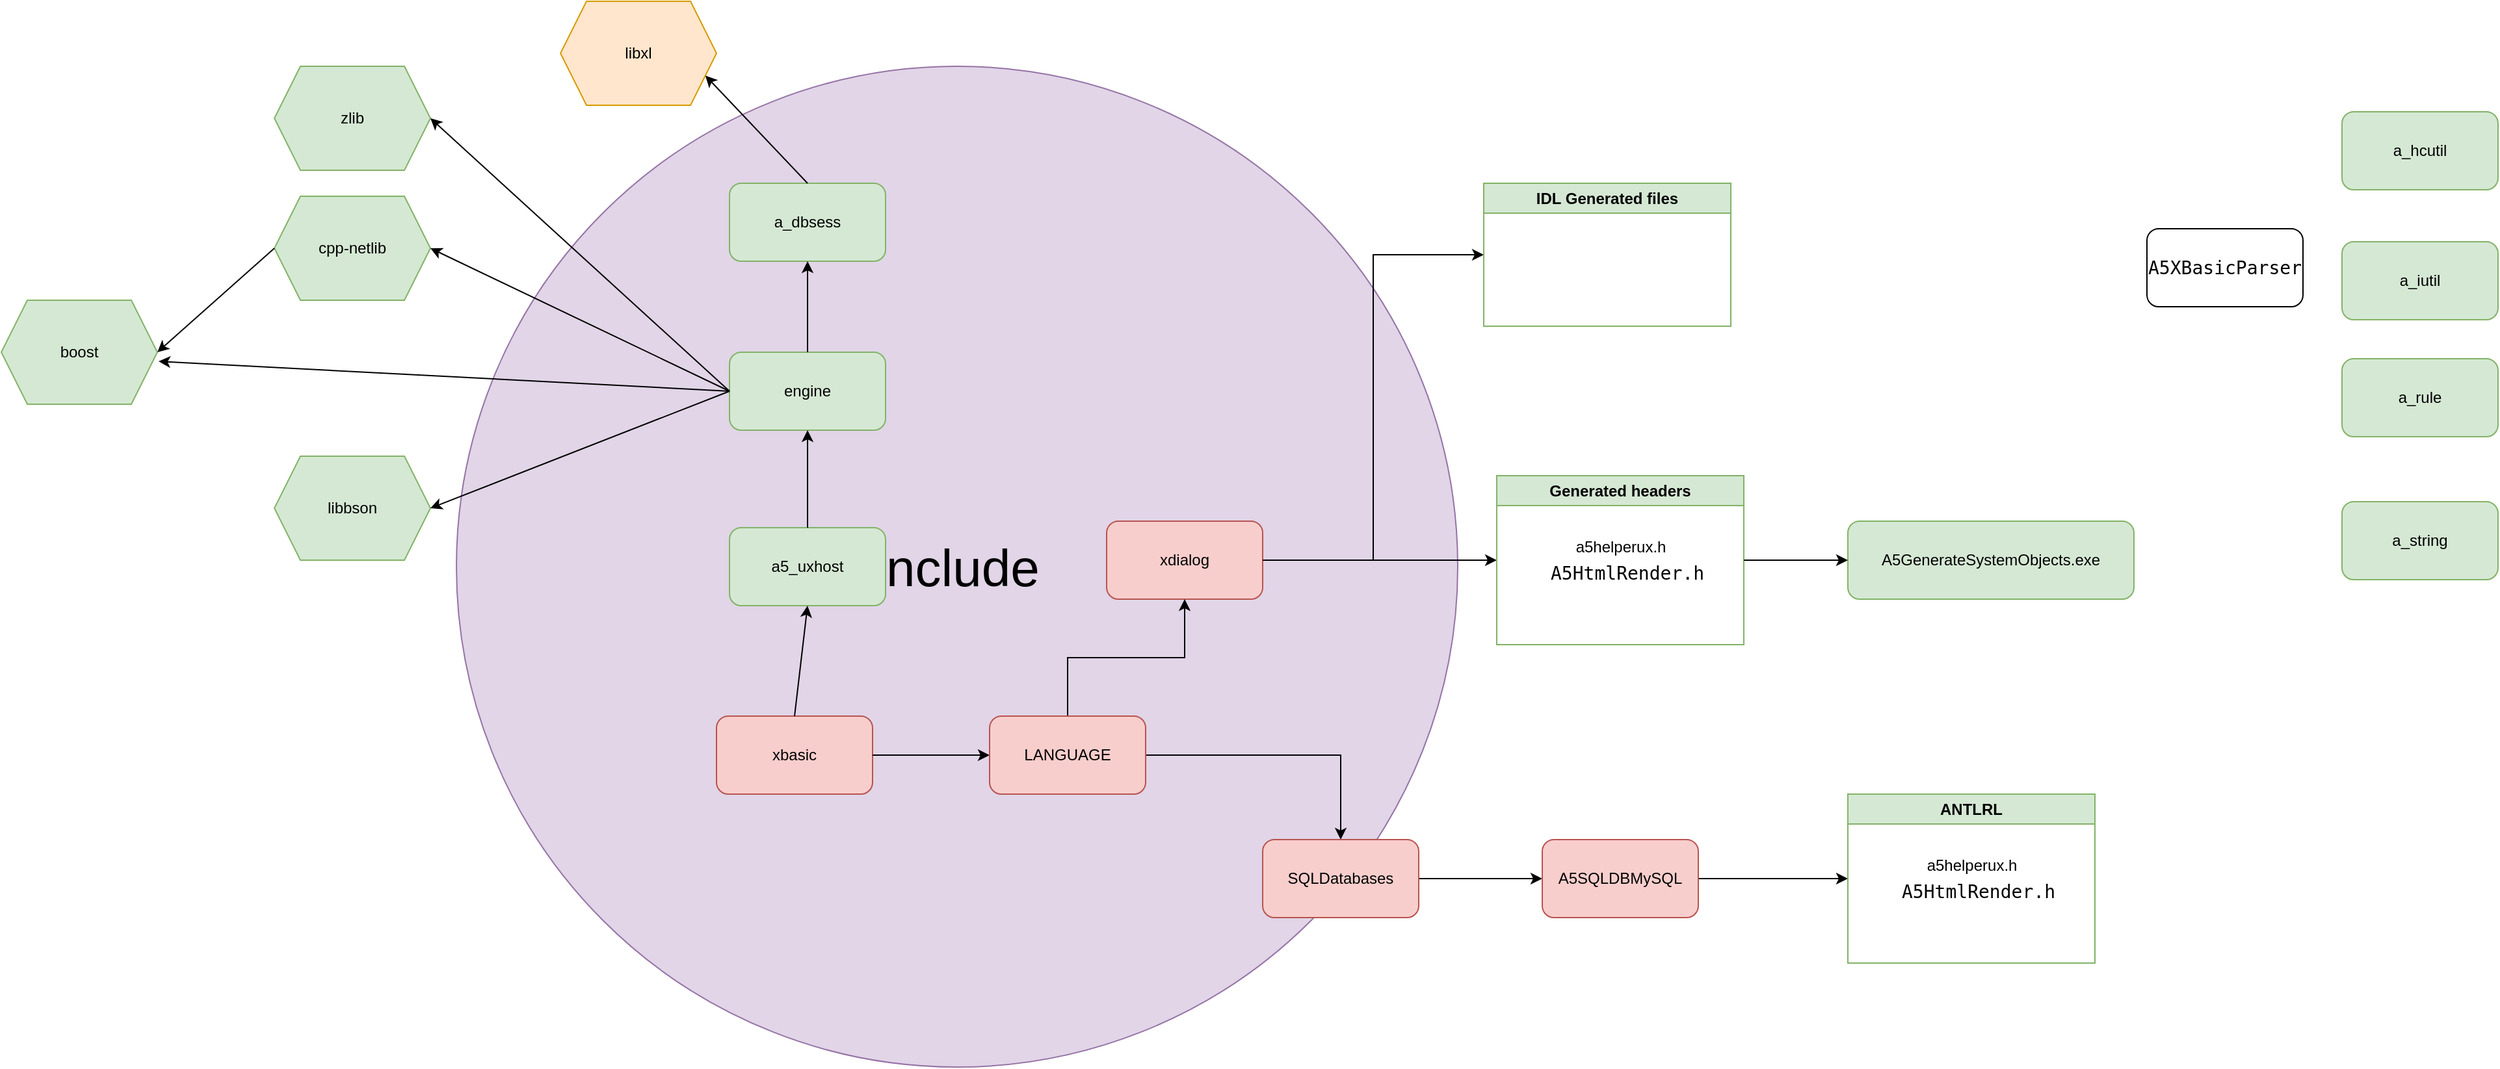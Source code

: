 <mxfile version="22.0.8" type="github">
  <diagram name="Page-1" id="iuPnoYRvRDvR3Ve_AxJL">
    <mxGraphModel dx="2284" dy="1886" grid="1" gridSize="10" guides="1" tooltips="1" connect="1" arrows="1" fold="1" page="1" pageScale="1" pageWidth="850" pageHeight="1100" math="0" shadow="0">
      <root>
        <mxCell id="0" />
        <mxCell id="1" parent="0" />
        <mxCell id="OOfwihafF80pcUOaYYzl-14" value="&lt;font style=&quot;font-size: 40px;&quot;&gt;include&lt;/font&gt;" style="ellipse;whiteSpace=wrap;html=1;aspect=fixed;fillColor=#e1d5e7;strokeColor=#9673a6;movable=0;resizable=0;rotatable=0;deletable=0;editable=0;locked=1;connectable=0;" parent="1" vertex="1">
          <mxGeometry x="110" y="10" width="770" height="770" as="geometry" />
        </mxCell>
        <mxCell id="OOfwihafF80pcUOaYYzl-1" value="a_dbsess" style="rounded=1;whiteSpace=wrap;html=1;fillColor=#d5e8d4;strokeColor=#82b366;" parent="1" vertex="1">
          <mxGeometry x="320" y="100" width="120" height="60" as="geometry" />
        </mxCell>
        <mxCell id="OOfwihafF80pcUOaYYzl-2" value="a_iutil" style="rounded=1;whiteSpace=wrap;html=1;fillColor=#d5e8d4;strokeColor=#82b366;" parent="1" vertex="1">
          <mxGeometry x="1560" y="145" width="120" height="60" as="geometry" />
        </mxCell>
        <mxCell id="OOfwihafF80pcUOaYYzl-3" value="engine" style="rounded=1;whiteSpace=wrap;html=1;fillColor=#d5e8d4;strokeColor=#82b366;" parent="1" vertex="1">
          <mxGeometry x="320" y="230" width="120" height="60" as="geometry" />
        </mxCell>
        <mxCell id="OOfwihafF80pcUOaYYzl-4" value="" style="endArrow=classic;html=1;rounded=0;entryX=0.5;entryY=1;entryDx=0;entryDy=0;exitX=0.5;exitY=0;exitDx=0;exitDy=0;" parent="1" source="OOfwihafF80pcUOaYYzl-3" target="OOfwihafF80pcUOaYYzl-1" edge="1">
          <mxGeometry width="50" height="50" relative="1" as="geometry">
            <mxPoint x="400" y="480" as="sourcePoint" />
            <mxPoint x="450" y="430" as="targetPoint" />
          </mxGeometry>
        </mxCell>
        <mxCell id="OOfwihafF80pcUOaYYzl-5" value="a5_uxhost" style="rounded=1;whiteSpace=wrap;html=1;fillColor=#d5e8d4;strokeColor=#82b366;" parent="1" vertex="1">
          <mxGeometry x="320" y="365" width="120" height="60" as="geometry" />
        </mxCell>
        <mxCell id="OOfwihafF80pcUOaYYzl-6" value="" style="endArrow=classic;html=1;rounded=0;exitX=0.5;exitY=0;exitDx=0;exitDy=0;entryX=0.5;entryY=1;entryDx=0;entryDy=0;" parent="1" source="OOfwihafF80pcUOaYYzl-5" target="OOfwihafF80pcUOaYYzl-3" edge="1">
          <mxGeometry width="50" height="50" relative="1" as="geometry">
            <mxPoint x="400" y="480" as="sourcePoint" />
            <mxPoint x="450" y="430" as="targetPoint" />
          </mxGeometry>
        </mxCell>
        <mxCell id="OOfwihafF80pcUOaYYzl-7" value="a_hcutil" style="rounded=1;whiteSpace=wrap;html=1;fillColor=#d5e8d4;strokeColor=#82b366;" parent="1" vertex="1">
          <mxGeometry x="1560" y="45" width="120" height="60" as="geometry" />
        </mxCell>
        <mxCell id="OOfwihafF80pcUOaYYzl-8" value="a_rule" style="rounded=1;whiteSpace=wrap;html=1;fillColor=#d5e8d4;strokeColor=#82b366;" parent="1" vertex="1">
          <mxGeometry x="1560" y="235" width="120" height="60" as="geometry" />
        </mxCell>
        <mxCell id="OOfwihafF80pcUOaYYzl-9" value="a_string" style="rounded=1;whiteSpace=wrap;html=1;fillColor=#d5e8d4;strokeColor=#82b366;" parent="1" vertex="1">
          <mxGeometry x="1560" y="345" width="120" height="60" as="geometry" />
        </mxCell>
        <mxCell id="OOfwihafF80pcUOaYYzl-10" value="&lt;p style=&quot;font-family: &amp;quot;Droid Sans Mono&amp;quot;, &amp;quot;monospace&amp;quot;, monospace; font-size: 14px; line-height: 19px;&quot;&gt;A5XBasicParser&lt;/p&gt;" style="rounded=1;whiteSpace=wrap;html=1;" parent="1" vertex="1">
          <mxGeometry x="1410" y="135" width="120" height="60" as="geometry" />
        </mxCell>
        <mxCell id="BTf_7h1XQ3vK3G6qPaq9-3" style="edgeStyle=orthogonalEdgeStyle;rounded=0;orthogonalLoop=1;jettySize=auto;html=1;entryX=0;entryY=0.5;entryDx=0;entryDy=0;" edge="1" parent="1" source="OOfwihafF80pcUOaYYzl-11" target="p0f7cuUIXyBijo8kGRRH-10">
          <mxGeometry relative="1" as="geometry" />
        </mxCell>
        <mxCell id="OOfwihafF80pcUOaYYzl-11" value="xdialog" style="rounded=1;whiteSpace=wrap;html=1;fillColor=#f8cecc;strokeColor=#b85450;" parent="1" vertex="1">
          <mxGeometry x="610" y="360" width="120" height="60" as="geometry" />
        </mxCell>
        <mxCell id="OOfwihafF80pcUOaYYzl-12" value="xbasic" style="rounded=1;whiteSpace=wrap;html=1;fillColor=#f8cecc;strokeColor=#b85450;" parent="1" vertex="1">
          <mxGeometry x="310" y="510" width="120" height="60" as="geometry" />
        </mxCell>
        <mxCell id="OOfwihafF80pcUOaYYzl-13" value="" style="endArrow=classic;html=1;rounded=0;exitX=0.5;exitY=0;exitDx=0;exitDy=0;entryX=0.5;entryY=1;entryDx=0;entryDy=0;" parent="1" source="OOfwihafF80pcUOaYYzl-12" target="OOfwihafF80pcUOaYYzl-5" edge="1">
          <mxGeometry width="50" height="50" relative="1" as="geometry">
            <mxPoint x="400" y="480" as="sourcePoint" />
            <mxPoint x="450" y="430" as="targetPoint" />
          </mxGeometry>
        </mxCell>
        <mxCell id="OOfwihafF80pcUOaYYzl-16" value="boost" style="shape=hexagon;perimeter=hexagonPerimeter2;whiteSpace=wrap;html=1;fixedSize=1;fillColor=#d5e8d4;strokeColor=#82b366;" parent="1" vertex="1">
          <mxGeometry x="-240" y="190" width="120" height="80" as="geometry" />
        </mxCell>
        <mxCell id="OOfwihafF80pcUOaYYzl-17" value="zlib" style="shape=hexagon;perimeter=hexagonPerimeter2;whiteSpace=wrap;html=1;fixedSize=1;fillColor=#d5e8d4;strokeColor=#82b366;" parent="1" vertex="1">
          <mxGeometry x="-30" y="10" width="120" height="80" as="geometry" />
        </mxCell>
        <mxCell id="OOfwihafF80pcUOaYYzl-18" value="cpp-netlib" style="shape=hexagon;perimeter=hexagonPerimeter2;whiteSpace=wrap;html=1;fixedSize=1;fillColor=#d5e8d4;strokeColor=#82b366;" parent="1" vertex="1">
          <mxGeometry x="-30" y="110" width="120" height="80" as="geometry" />
        </mxCell>
        <mxCell id="OOfwihafF80pcUOaYYzl-19" value="libbson" style="shape=hexagon;perimeter=hexagonPerimeter2;whiteSpace=wrap;html=1;fixedSize=1;fillColor=#d5e8d4;strokeColor=#82b366;" parent="1" vertex="1">
          <mxGeometry x="-30" y="310" width="120" height="80" as="geometry" />
        </mxCell>
        <mxCell id="OOfwihafF80pcUOaYYzl-20" value="" style="endArrow=classic;html=1;rounded=0;exitX=0;exitY=0.5;exitDx=0;exitDy=0;entryX=1.008;entryY=0.588;entryDx=0;entryDy=0;entryPerimeter=0;" parent="1" source="OOfwihafF80pcUOaYYzl-3" target="OOfwihafF80pcUOaYYzl-16" edge="1">
          <mxGeometry width="50" height="50" relative="1" as="geometry">
            <mxPoint x="400" y="480" as="sourcePoint" />
            <mxPoint x="450" y="430" as="targetPoint" />
          </mxGeometry>
        </mxCell>
        <mxCell id="OOfwihafF80pcUOaYYzl-21" value="" style="endArrow=classic;html=1;rounded=0;exitX=0;exitY=0.5;exitDx=0;exitDy=0;entryX=1;entryY=0.5;entryDx=0;entryDy=0;" parent="1" source="OOfwihafF80pcUOaYYzl-3" target="OOfwihafF80pcUOaYYzl-17" edge="1">
          <mxGeometry width="50" height="50" relative="1" as="geometry">
            <mxPoint x="400" y="480" as="sourcePoint" />
            <mxPoint x="450" y="430" as="targetPoint" />
          </mxGeometry>
        </mxCell>
        <mxCell id="OOfwihafF80pcUOaYYzl-22" value="" style="endArrow=classic;html=1;rounded=0;exitX=0;exitY=0.5;exitDx=0;exitDy=0;entryX=1;entryY=0.5;entryDx=0;entryDy=0;" parent="1" source="OOfwihafF80pcUOaYYzl-3" target="OOfwihafF80pcUOaYYzl-18" edge="1">
          <mxGeometry width="50" height="50" relative="1" as="geometry">
            <mxPoint x="400" y="480" as="sourcePoint" />
            <mxPoint x="450" y="430" as="targetPoint" />
          </mxGeometry>
        </mxCell>
        <mxCell id="OOfwihafF80pcUOaYYzl-23" value="" style="endArrow=classic;html=1;rounded=0;exitX=0;exitY=0.5;exitDx=0;exitDy=0;entryX=1;entryY=0.5;entryDx=0;entryDy=0;" parent="1" source="OOfwihafF80pcUOaYYzl-3" target="OOfwihafF80pcUOaYYzl-19" edge="1">
          <mxGeometry width="50" height="50" relative="1" as="geometry">
            <mxPoint x="400" y="480" as="sourcePoint" />
            <mxPoint x="450" y="430" as="targetPoint" />
          </mxGeometry>
        </mxCell>
        <mxCell id="OOfwihafF80pcUOaYYzl-24" value="" style="endArrow=classic;html=1;rounded=0;exitX=0;exitY=0.5;exitDx=0;exitDy=0;entryX=1;entryY=0.5;entryDx=0;entryDy=0;" parent="1" source="OOfwihafF80pcUOaYYzl-18" target="OOfwihafF80pcUOaYYzl-16" edge="1">
          <mxGeometry width="50" height="50" relative="1" as="geometry">
            <mxPoint x="400" y="60" as="sourcePoint" />
            <mxPoint x="450" y="10" as="targetPoint" />
          </mxGeometry>
        </mxCell>
        <mxCell id="p0f7cuUIXyBijo8kGRRH-3" value="" style="endArrow=classic;html=1;rounded=0;exitX=1;exitY=0.5;exitDx=0;exitDy=0;entryX=0;entryY=0.5;entryDx=0;entryDy=0;" parent="1" source="OOfwihafF80pcUOaYYzl-12" target="BTf_7h1XQ3vK3G6qPaq9-1" edge="1">
          <mxGeometry width="50" height="50" relative="1" as="geometry">
            <mxPoint x="530" y="510" as="sourcePoint" />
            <mxPoint x="580" y="460" as="targetPoint" />
          </mxGeometry>
        </mxCell>
        <mxCell id="p0f7cuUIXyBijo8kGRRH-4" value="" style="endArrow=classic;html=1;rounded=0;exitX=1;exitY=0.5;exitDx=0;exitDy=0;entryX=0;entryY=0.5;entryDx=0;entryDy=0;" parent="1" source="OOfwihafF80pcUOaYYzl-11" target="p0f7cuUIXyBijo8kGRRH-5" edge="1">
          <mxGeometry width="50" height="50" relative="1" as="geometry">
            <mxPoint x="530" y="510" as="sourcePoint" />
            <mxPoint x="580" y="460" as="targetPoint" />
          </mxGeometry>
        </mxCell>
        <mxCell id="p0f7cuUIXyBijo8kGRRH-5" value="Generated headers" style="swimlane;whiteSpace=wrap;html=1;fillColor=#d5e8d4;strokeColor=#82b366;" parent="1" vertex="1">
          <mxGeometry x="910" y="325" width="190" height="130" as="geometry" />
        </mxCell>
        <mxCell id="p0f7cuUIXyBijo8kGRRH-6" value="a5helperux.h" style="text;html=1;align=center;verticalAlign=middle;resizable=0;points=[];autosize=1;strokeColor=none;fillColor=none;" parent="p0f7cuUIXyBijo8kGRRH-5" vertex="1">
          <mxGeometry x="50" y="40" width="90" height="30" as="geometry" />
        </mxCell>
        <mxCell id="p0f7cuUIXyBijo8kGRRH-7" value="&lt;div style=&quot;font-family: &amp;quot;Droid Sans Mono&amp;quot;, &amp;quot;monospace&amp;quot;, monospace; font-size: 14px; line-height: 19px;&quot;&gt;A5HtmlRender.h&lt;/div&gt;" style="text;html=1;align=center;verticalAlign=middle;resizable=0;points=[];autosize=1;strokeColor=none;fillColor=none;" parent="p0f7cuUIXyBijo8kGRRH-5" vertex="1">
          <mxGeometry x="30" y="60" width="140" height="30" as="geometry" />
        </mxCell>
        <mxCell id="p0f7cuUIXyBijo8kGRRH-8" value="A5GenerateSystemObjects.exe" style="rounded=1;whiteSpace=wrap;html=1;fillColor=#d5e8d4;strokeColor=#82b366;" parent="1" vertex="1">
          <mxGeometry x="1180" y="360" width="220" height="60" as="geometry" />
        </mxCell>
        <mxCell id="p0f7cuUIXyBijo8kGRRH-9" value="" style="endArrow=classic;html=1;rounded=0;exitX=1;exitY=0.5;exitDx=0;exitDy=0;entryX=0;entryY=0.5;entryDx=0;entryDy=0;" parent="1" source="p0f7cuUIXyBijo8kGRRH-5" target="p0f7cuUIXyBijo8kGRRH-8" edge="1">
          <mxGeometry width="50" height="50" relative="1" as="geometry">
            <mxPoint x="800" y="165" as="sourcePoint" />
            <mxPoint x="850" y="115" as="targetPoint" />
          </mxGeometry>
        </mxCell>
        <mxCell id="p0f7cuUIXyBijo8kGRRH-10" value="IDL Generated files" style="swimlane;whiteSpace=wrap;html=1;fillColor=#d5e8d4;strokeColor=#82b366;" parent="1" vertex="1">
          <mxGeometry x="900" y="100" width="190" height="110" as="geometry" />
        </mxCell>
        <mxCell id="vmSIGKLcMPvmiH9pnXzJ-1" value="libxl" style="shape=hexagon;perimeter=hexagonPerimeter2;whiteSpace=wrap;html=1;fixedSize=1;fillColor=#ffe6cc;strokeColor=#d79b00;" parent="1" vertex="1">
          <mxGeometry x="190" y="-40" width="120" height="80" as="geometry" />
        </mxCell>
        <mxCell id="vmSIGKLcMPvmiH9pnXzJ-2" value="" style="endArrow=classic;html=1;rounded=0;exitX=0.5;exitY=0;exitDx=0;exitDy=0;entryX=1;entryY=0.75;entryDx=0;entryDy=0;" parent="1" source="OOfwihafF80pcUOaYYzl-1" target="vmSIGKLcMPvmiH9pnXzJ-1" edge="1">
          <mxGeometry width="50" height="50" relative="1" as="geometry">
            <mxPoint x="490" y="350" as="sourcePoint" />
            <mxPoint x="540" y="300" as="targetPoint" />
          </mxGeometry>
        </mxCell>
        <mxCell id="BTf_7h1XQ3vK3G6qPaq9-2" value="" style="edgeStyle=orthogonalEdgeStyle;rounded=0;orthogonalLoop=1;jettySize=auto;html=1;" edge="1" parent="1" source="BTf_7h1XQ3vK3G6qPaq9-1" target="OOfwihafF80pcUOaYYzl-11">
          <mxGeometry relative="1" as="geometry" />
        </mxCell>
        <mxCell id="BTf_7h1XQ3vK3G6qPaq9-11" style="edgeStyle=orthogonalEdgeStyle;rounded=0;orthogonalLoop=1;jettySize=auto;html=1;" edge="1" parent="1" source="BTf_7h1XQ3vK3G6qPaq9-1" target="BTf_7h1XQ3vK3G6qPaq9-4">
          <mxGeometry relative="1" as="geometry" />
        </mxCell>
        <mxCell id="BTf_7h1XQ3vK3G6qPaq9-1" value="LANGUAGE" style="rounded=1;whiteSpace=wrap;html=1;fillColor=#f8cecc;strokeColor=#b85450;" vertex="1" parent="1">
          <mxGeometry x="520" y="510" width="120" height="60" as="geometry" />
        </mxCell>
        <mxCell id="BTf_7h1XQ3vK3G6qPaq9-9" style="edgeStyle=orthogonalEdgeStyle;rounded=0;orthogonalLoop=1;jettySize=auto;html=1;entryX=0;entryY=0.5;entryDx=0;entryDy=0;" edge="1" parent="1" source="BTf_7h1XQ3vK3G6qPaq9-4" target="BTf_7h1XQ3vK3G6qPaq9-5">
          <mxGeometry relative="1" as="geometry" />
        </mxCell>
        <mxCell id="BTf_7h1XQ3vK3G6qPaq9-4" value="SQLDatabases" style="rounded=1;whiteSpace=wrap;html=1;fillColor=#f8cecc;strokeColor=#b85450;" vertex="1" parent="1">
          <mxGeometry x="730" y="605" width="120" height="60" as="geometry" />
        </mxCell>
        <mxCell id="BTf_7h1XQ3vK3G6qPaq9-10" style="edgeStyle=orthogonalEdgeStyle;rounded=0;orthogonalLoop=1;jettySize=auto;html=1;entryX=0;entryY=0.5;entryDx=0;entryDy=0;" edge="1" parent="1" source="BTf_7h1XQ3vK3G6qPaq9-5" target="BTf_7h1XQ3vK3G6qPaq9-6">
          <mxGeometry relative="1" as="geometry" />
        </mxCell>
        <mxCell id="BTf_7h1XQ3vK3G6qPaq9-5" value="A5SQLDBMySQL" style="rounded=1;whiteSpace=wrap;html=1;fillColor=#f8cecc;strokeColor=#b85450;" vertex="1" parent="1">
          <mxGeometry x="945" y="605" width="120" height="60" as="geometry" />
        </mxCell>
        <mxCell id="BTf_7h1XQ3vK3G6qPaq9-6" value="ANTLRL" style="swimlane;whiteSpace=wrap;html=1;fillColor=#d5e8d4;strokeColor=#82b366;" vertex="1" parent="1">
          <mxGeometry x="1180" y="570" width="190" height="130" as="geometry" />
        </mxCell>
        <mxCell id="BTf_7h1XQ3vK3G6qPaq9-7" value="a5helperux.h" style="text;html=1;align=center;verticalAlign=middle;resizable=0;points=[];autosize=1;strokeColor=none;fillColor=none;" vertex="1" parent="BTf_7h1XQ3vK3G6qPaq9-6">
          <mxGeometry x="50" y="40" width="90" height="30" as="geometry" />
        </mxCell>
        <mxCell id="BTf_7h1XQ3vK3G6qPaq9-8" value="&lt;div style=&quot;font-family: &amp;quot;Droid Sans Mono&amp;quot;, &amp;quot;monospace&amp;quot;, monospace; font-size: 14px; line-height: 19px;&quot;&gt;A5HtmlRender.h&lt;/div&gt;" style="text;html=1;align=center;verticalAlign=middle;resizable=0;points=[];autosize=1;strokeColor=none;fillColor=none;" vertex="1" parent="BTf_7h1XQ3vK3G6qPaq9-6">
          <mxGeometry x="30" y="60" width="140" height="30" as="geometry" />
        </mxCell>
      </root>
    </mxGraphModel>
  </diagram>
</mxfile>
